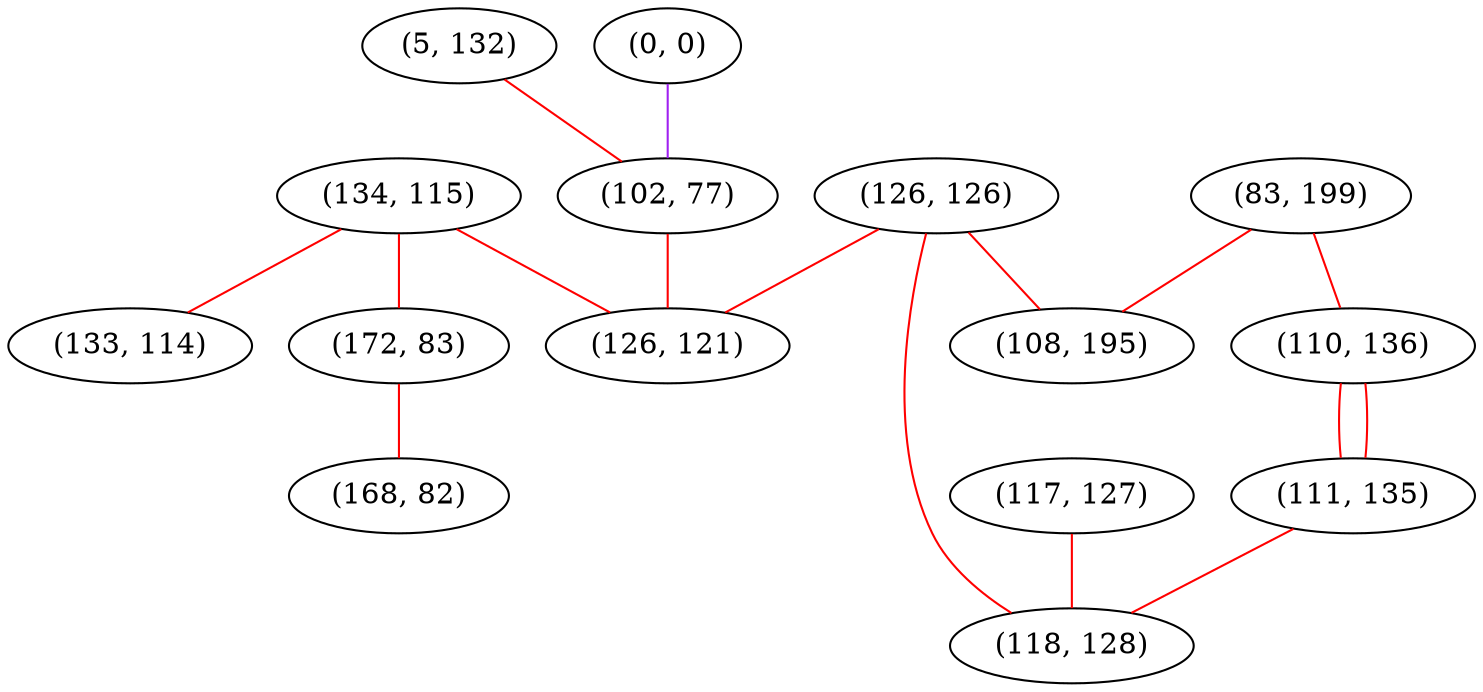 graph "" {
"(134, 115)";
"(5, 132)";
"(0, 0)";
"(83, 199)";
"(133, 114)";
"(172, 83)";
"(110, 136)";
"(117, 127)";
"(111, 135)";
"(102, 77)";
"(126, 126)";
"(126, 121)";
"(118, 128)";
"(108, 195)";
"(168, 82)";
"(134, 115)" -- "(126, 121)"  [color=red, key=0, weight=1];
"(134, 115)" -- "(133, 114)"  [color=red, key=0, weight=1];
"(134, 115)" -- "(172, 83)"  [color=red, key=0, weight=1];
"(5, 132)" -- "(102, 77)"  [color=red, key=0, weight=1];
"(0, 0)" -- "(102, 77)"  [color=purple, key=0, weight=4];
"(83, 199)" -- "(110, 136)"  [color=red, key=0, weight=1];
"(83, 199)" -- "(108, 195)"  [color=red, key=0, weight=1];
"(172, 83)" -- "(168, 82)"  [color=red, key=0, weight=1];
"(110, 136)" -- "(111, 135)"  [color=red, key=0, weight=1];
"(110, 136)" -- "(111, 135)"  [color=red, key=1, weight=1];
"(117, 127)" -- "(118, 128)"  [color=red, key=0, weight=1];
"(111, 135)" -- "(118, 128)"  [color=red, key=0, weight=1];
"(102, 77)" -- "(126, 121)"  [color=red, key=0, weight=1];
"(126, 126)" -- "(126, 121)"  [color=red, key=0, weight=1];
"(126, 126)" -- "(118, 128)"  [color=red, key=0, weight=1];
"(126, 126)" -- "(108, 195)"  [color=red, key=0, weight=1];
}
